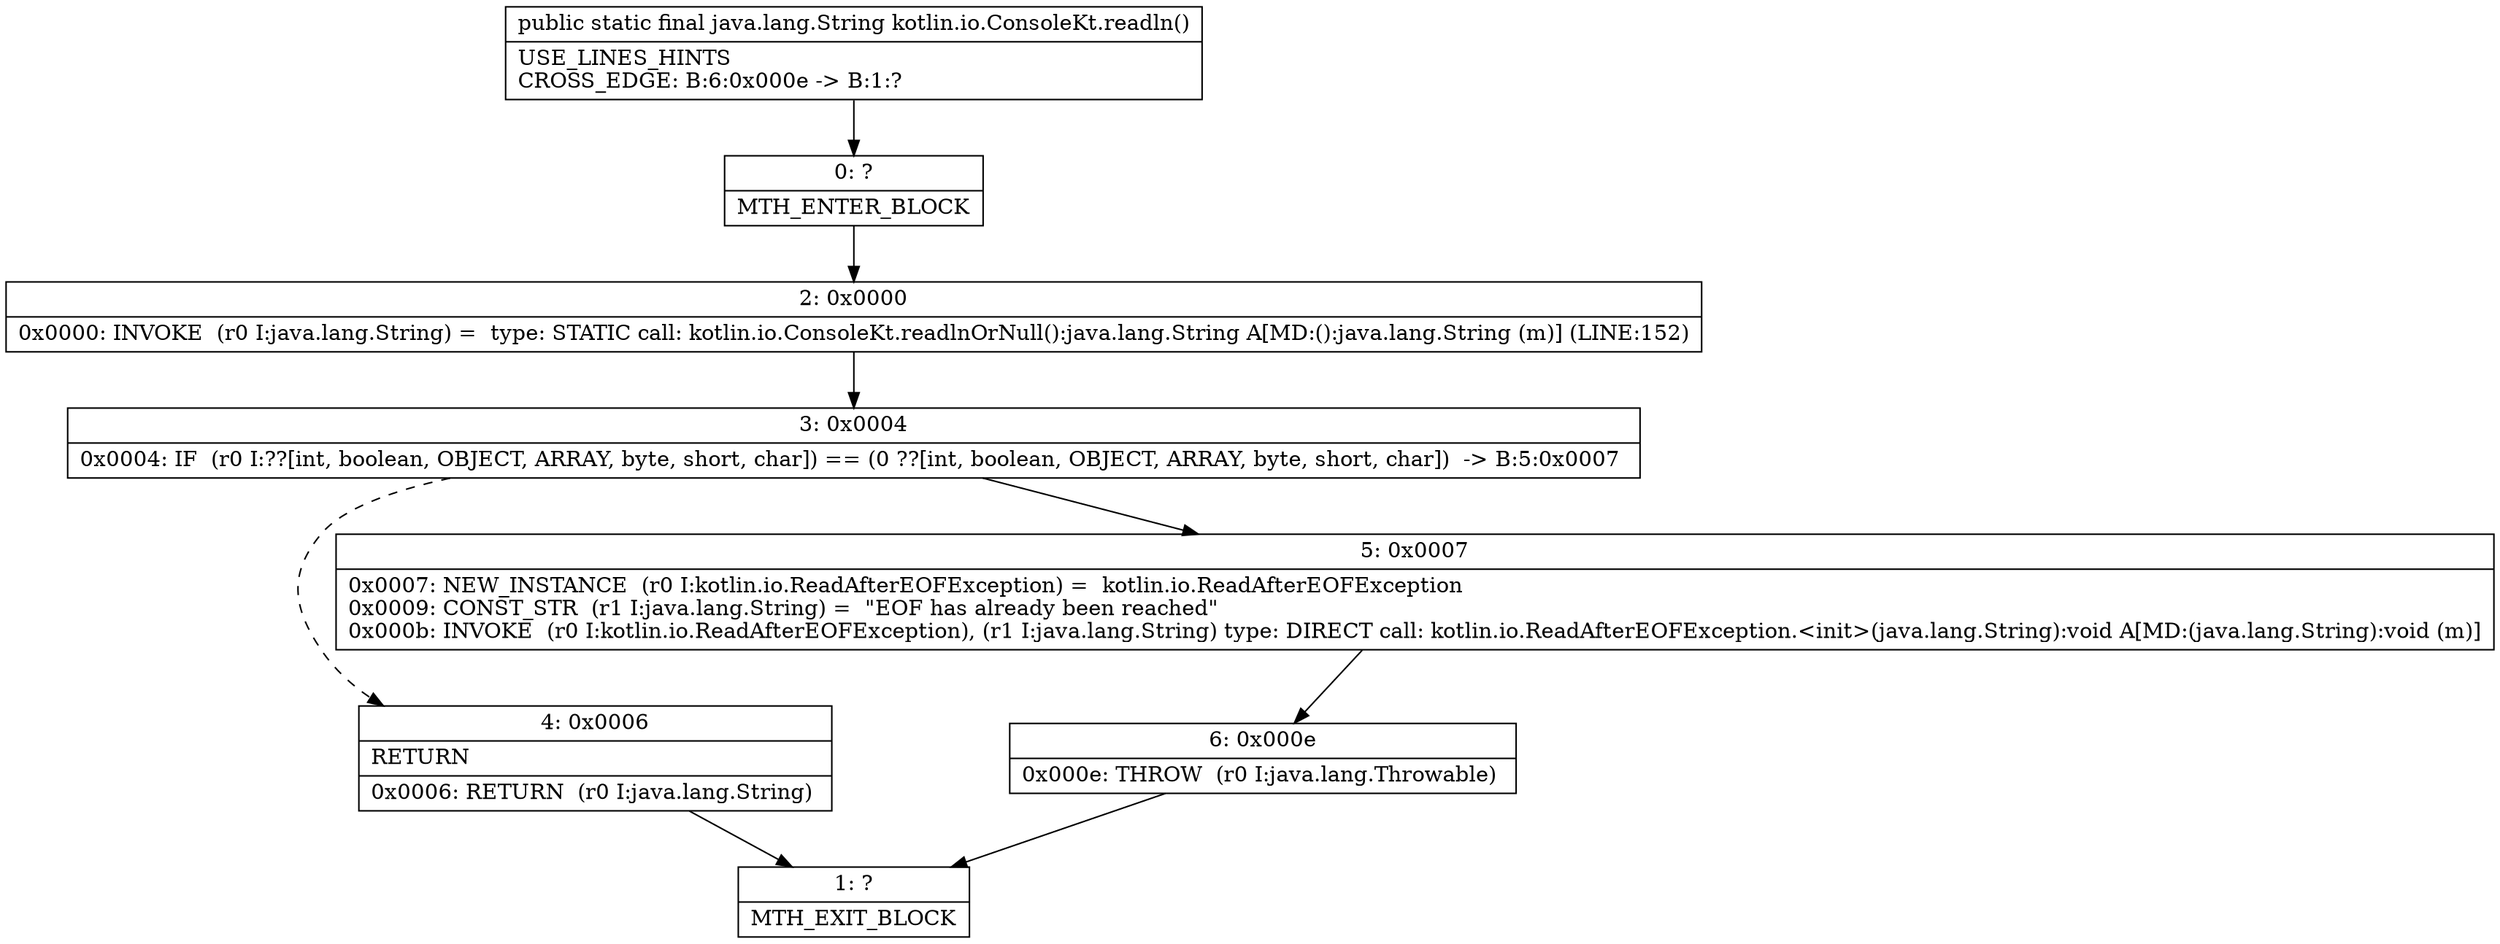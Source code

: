 digraph "CFG forkotlin.io.ConsoleKt.readln()Ljava\/lang\/String;" {
Node_0 [shape=record,label="{0\:\ ?|MTH_ENTER_BLOCK\l}"];
Node_2 [shape=record,label="{2\:\ 0x0000|0x0000: INVOKE  (r0 I:java.lang.String) =  type: STATIC call: kotlin.io.ConsoleKt.readlnOrNull():java.lang.String A[MD:():java.lang.String (m)] (LINE:152)\l}"];
Node_3 [shape=record,label="{3\:\ 0x0004|0x0004: IF  (r0 I:??[int, boolean, OBJECT, ARRAY, byte, short, char]) == (0 ??[int, boolean, OBJECT, ARRAY, byte, short, char])  \-\> B:5:0x0007 \l}"];
Node_4 [shape=record,label="{4\:\ 0x0006|RETURN\l|0x0006: RETURN  (r0 I:java.lang.String) \l}"];
Node_1 [shape=record,label="{1\:\ ?|MTH_EXIT_BLOCK\l}"];
Node_5 [shape=record,label="{5\:\ 0x0007|0x0007: NEW_INSTANCE  (r0 I:kotlin.io.ReadAfterEOFException) =  kotlin.io.ReadAfterEOFException \l0x0009: CONST_STR  (r1 I:java.lang.String) =  \"EOF has already been reached\" \l0x000b: INVOKE  (r0 I:kotlin.io.ReadAfterEOFException), (r1 I:java.lang.String) type: DIRECT call: kotlin.io.ReadAfterEOFException.\<init\>(java.lang.String):void A[MD:(java.lang.String):void (m)]\l}"];
Node_6 [shape=record,label="{6\:\ 0x000e|0x000e: THROW  (r0 I:java.lang.Throwable) \l}"];
MethodNode[shape=record,label="{public static final java.lang.String kotlin.io.ConsoleKt.readln()  | USE_LINES_HINTS\lCROSS_EDGE: B:6:0x000e \-\> B:1:?\l}"];
MethodNode -> Node_0;Node_0 -> Node_2;
Node_2 -> Node_3;
Node_3 -> Node_4[style=dashed];
Node_3 -> Node_5;
Node_4 -> Node_1;
Node_5 -> Node_6;
Node_6 -> Node_1;
}


